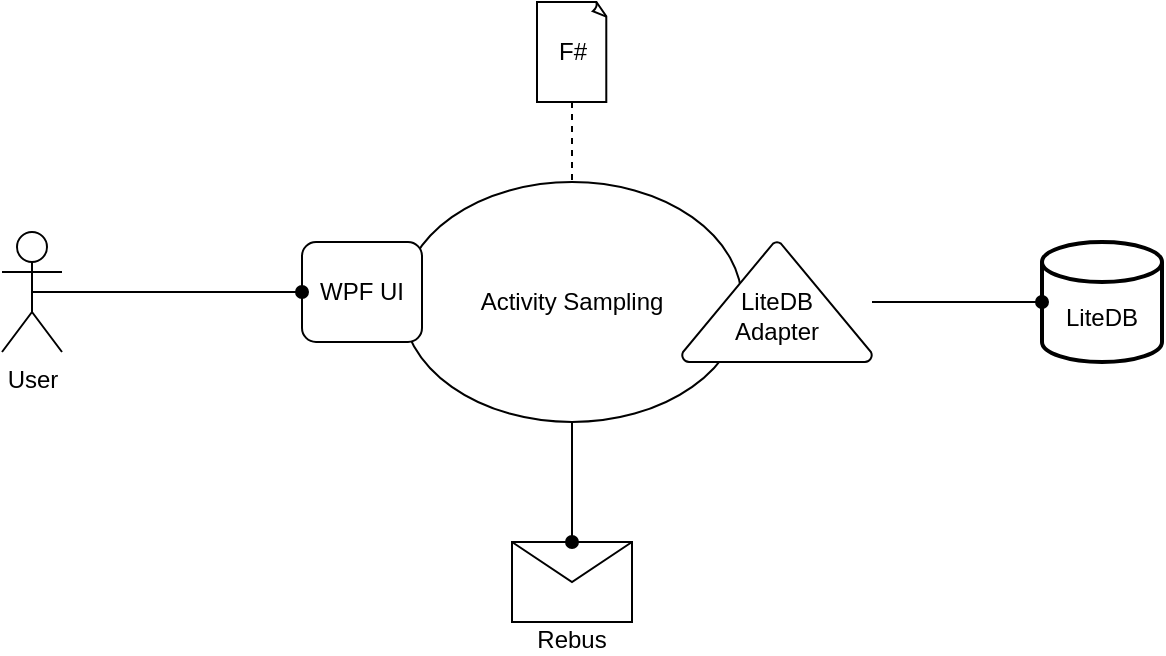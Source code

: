 <mxfile version="14.1.7" type="github">
  <diagram id="kUhShUaD6xZ2oeSNI2Xn" name="Page-1">
    <mxGraphModel dx="1422" dy="914" grid="1" gridSize="10" guides="1" tooltips="1" connect="1" arrows="1" fold="1" page="1" pageScale="1" pageWidth="827" pageHeight="1169" math="0" shadow="0">
      <root>
        <mxCell id="0" />
        <mxCell id="1" parent="0" />
        <mxCell id="VkKbgv_nYYPdV42HTbpr-7" value="&lt;br&gt;&lt;br&gt;&lt;br&gt;&lt;br&gt;Rebus" style="shape=message;html=1;whiteSpace=wrap;html=1;outlineConnect=0;" vertex="1" parent="1">
          <mxGeometry x="375" y="320" width="60" height="40" as="geometry" />
        </mxCell>
        <mxCell id="VkKbgv_nYYPdV42HTbpr-18" value="" style="edgeStyle=orthogonalEdgeStyle;rounded=0;orthogonalLoop=1;jettySize=auto;html=1;startArrow=none;startFill=0;endArrow=oval;endFill=1;" edge="1" parent="1" source="VkKbgv_nYYPdV42HTbpr-4" target="VkKbgv_nYYPdV42HTbpr-7">
          <mxGeometry relative="1" as="geometry" />
        </mxCell>
        <mxCell id="VkKbgv_nYYPdV42HTbpr-1" value="User" style="shape=umlActor;verticalLabelPosition=bottom;verticalAlign=top;html=1;" vertex="1" parent="1">
          <mxGeometry x="120" y="165" width="30" height="60" as="geometry" />
        </mxCell>
        <mxCell id="VkKbgv_nYYPdV42HTbpr-4" value="Activity Sampling" style="ellipse;whiteSpace=wrap;html=1;" vertex="1" parent="1">
          <mxGeometry x="320" y="140" width="170" height="120" as="geometry" />
        </mxCell>
        <mxCell id="VkKbgv_nYYPdV42HTbpr-5" value="&lt;br&gt;LiteDB" style="strokeWidth=2;html=1;shape=mxgraph.flowchart.database;whiteSpace=wrap;" vertex="1" parent="1">
          <mxGeometry x="640" y="170" width="60" height="60" as="geometry" />
        </mxCell>
        <mxCell id="VkKbgv_nYYPdV42HTbpr-13" value="WPF UI" style="rounded=1;whiteSpace=wrap;html=1;absoluteArcSize=1;arcSize=14;strokeWidth=1;" vertex="1" parent="1">
          <mxGeometry x="270" y="170" width="60" height="50" as="geometry" />
        </mxCell>
        <mxCell id="VkKbgv_nYYPdV42HTbpr-15" value="" style="edgeStyle=orthogonalEdgeStyle;rounded=0;orthogonalLoop=1;jettySize=auto;html=1;endArrow=oval;endFill=1;startArrow=none;startFill=0;" edge="1" parent="1" source="VkKbgv_nYYPdV42HTbpr-14" target="VkKbgv_nYYPdV42HTbpr-5">
          <mxGeometry relative="1" as="geometry" />
        </mxCell>
        <mxCell id="VkKbgv_nYYPdV42HTbpr-14" value="&lt;br&gt;LiteDB&lt;br&gt;Adapter" style="strokeWidth=1;html=1;shape=mxgraph.flowchart.extract_or_measurement;whiteSpace=wrap;" vertex="1" parent="1">
          <mxGeometry x="460" y="170" width="95" height="60" as="geometry" />
        </mxCell>
        <mxCell id="VkKbgv_nYYPdV42HTbpr-17" style="edgeStyle=orthogonalEdgeStyle;rounded=0;orthogonalLoop=1;jettySize=auto;html=1;entryX=0.5;entryY=0.5;entryDx=0;entryDy=0;entryPerimeter=0;startArrow=oval;startFill=1;endArrow=none;endFill=0;" edge="1" parent="1" source="VkKbgv_nYYPdV42HTbpr-13" target="VkKbgv_nYYPdV42HTbpr-1">
          <mxGeometry relative="1" as="geometry" />
        </mxCell>
        <mxCell id="VkKbgv_nYYPdV42HTbpr-20" value="" style="edgeStyle=orthogonalEdgeStyle;rounded=0;orthogonalLoop=1;jettySize=auto;html=1;startArrow=none;startFill=0;endArrow=none;endFill=0;dashed=1;" edge="1" parent="1" source="VkKbgv_nYYPdV42HTbpr-19" target="VkKbgv_nYYPdV42HTbpr-4">
          <mxGeometry relative="1" as="geometry" />
        </mxCell>
        <mxCell id="VkKbgv_nYYPdV42HTbpr-19" value="F#" style="whiteSpace=wrap;html=1;shape=mxgraph.basic.document;strokeWidth=1;" vertex="1" parent="1">
          <mxGeometry x="387.5" y="50" width="35" height="50" as="geometry" />
        </mxCell>
      </root>
    </mxGraphModel>
  </diagram>
</mxfile>
